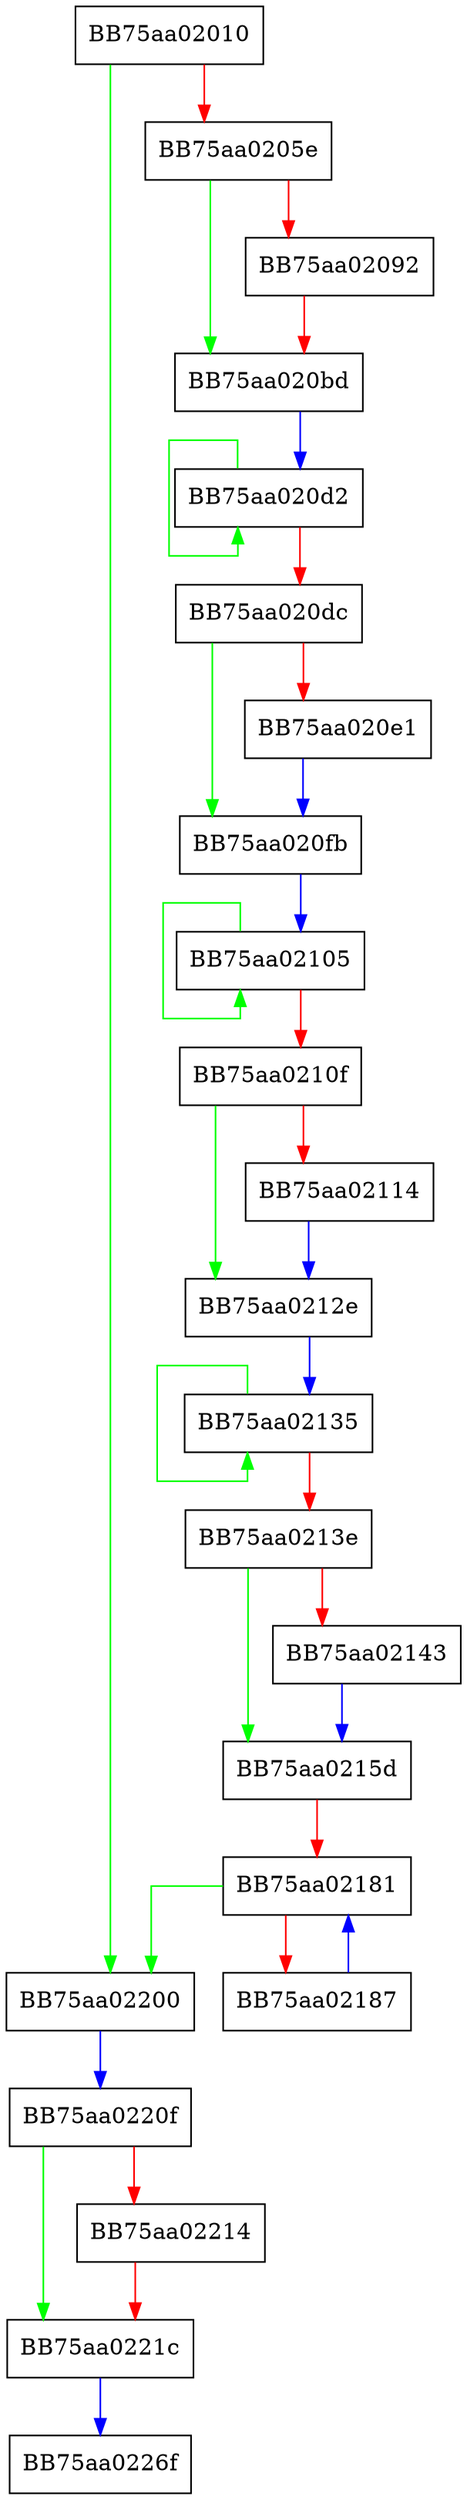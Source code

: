 digraph Start {
  node [shape="box"];
  graph [splines=ortho];
  BB75aa02010 -> BB75aa02200 [color="green"];
  BB75aa02010 -> BB75aa0205e [color="red"];
  BB75aa0205e -> BB75aa020bd [color="green"];
  BB75aa0205e -> BB75aa02092 [color="red"];
  BB75aa02092 -> BB75aa020bd [color="red"];
  BB75aa020bd -> BB75aa020d2 [color="blue"];
  BB75aa020d2 -> BB75aa020d2 [color="green"];
  BB75aa020d2 -> BB75aa020dc [color="red"];
  BB75aa020dc -> BB75aa020fb [color="green"];
  BB75aa020dc -> BB75aa020e1 [color="red"];
  BB75aa020e1 -> BB75aa020fb [color="blue"];
  BB75aa020fb -> BB75aa02105 [color="blue"];
  BB75aa02105 -> BB75aa02105 [color="green"];
  BB75aa02105 -> BB75aa0210f [color="red"];
  BB75aa0210f -> BB75aa0212e [color="green"];
  BB75aa0210f -> BB75aa02114 [color="red"];
  BB75aa02114 -> BB75aa0212e [color="blue"];
  BB75aa0212e -> BB75aa02135 [color="blue"];
  BB75aa02135 -> BB75aa02135 [color="green"];
  BB75aa02135 -> BB75aa0213e [color="red"];
  BB75aa0213e -> BB75aa0215d [color="green"];
  BB75aa0213e -> BB75aa02143 [color="red"];
  BB75aa02143 -> BB75aa0215d [color="blue"];
  BB75aa0215d -> BB75aa02181 [color="red"];
  BB75aa02181 -> BB75aa02200 [color="green"];
  BB75aa02181 -> BB75aa02187 [color="red"];
  BB75aa02187 -> BB75aa02181 [color="blue"];
  BB75aa02200 -> BB75aa0220f [color="blue"];
  BB75aa0220f -> BB75aa0221c [color="green"];
  BB75aa0220f -> BB75aa02214 [color="red"];
  BB75aa02214 -> BB75aa0221c [color="red"];
  BB75aa0221c -> BB75aa0226f [color="blue"];
}